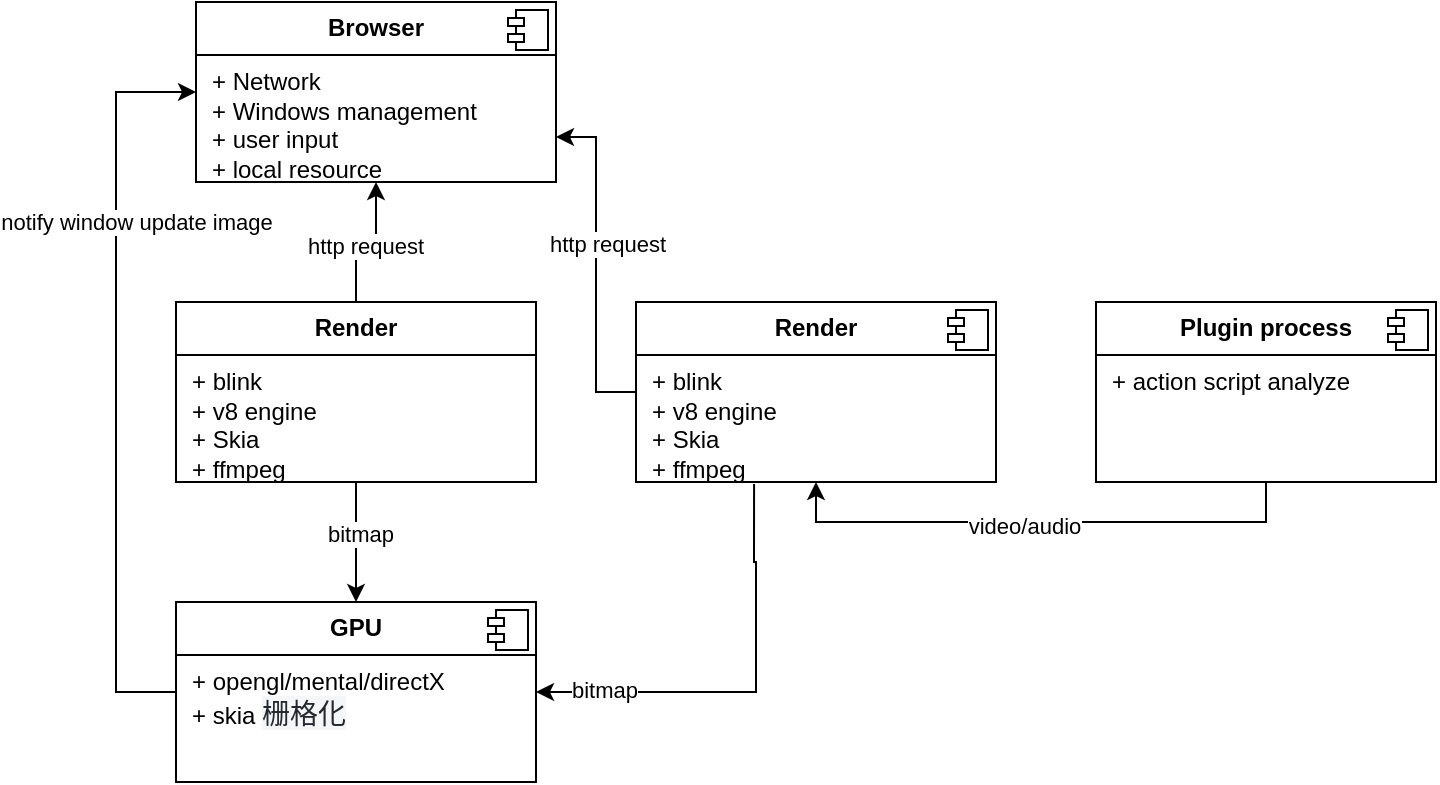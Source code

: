 <mxfile version="24.9.1">
  <diagram name="第 1 页" id="ZOKv0q8nui8k0s3f1DoF">
    <mxGraphModel dx="1026" dy="566" grid="1" gridSize="10" guides="1" tooltips="1" connect="1" arrows="1" fold="1" page="1" pageScale="1" pageWidth="827" pageHeight="1169" math="0" shadow="0">
      <root>
        <mxCell id="0" />
        <mxCell id="1" parent="0" />
        <mxCell id="kjzc6ONVyExZSv5m1NrL-19" value="" style="edgeStyle=orthogonalEdgeStyle;rounded=0;orthogonalLoop=1;jettySize=auto;html=1;" edge="1" parent="1" source="kjzc6ONVyExZSv5m1NrL-2" target="kjzc6ONVyExZSv5m1NrL-8">
          <mxGeometry relative="1" as="geometry" />
        </mxCell>
        <mxCell id="kjzc6ONVyExZSv5m1NrL-21" value="&amp;nbsp;http request" style="edgeLabel;html=1;align=center;verticalAlign=middle;resizable=0;points=[];" vertex="1" connectable="0" parent="kjzc6ONVyExZSv5m1NrL-19">
          <mxGeometry x="-0.057" y="-2" relative="1" as="geometry">
            <mxPoint as="offset" />
          </mxGeometry>
        </mxCell>
        <mxCell id="kjzc6ONVyExZSv5m1NrL-23" value="" style="edgeStyle=orthogonalEdgeStyle;rounded=0;orthogonalLoop=1;jettySize=auto;html=1;" edge="1" parent="1" source="kjzc6ONVyExZSv5m1NrL-2" target="kjzc6ONVyExZSv5m1NrL-4">
          <mxGeometry relative="1" as="geometry" />
        </mxCell>
        <mxCell id="kjzc6ONVyExZSv5m1NrL-26" value="bitmap" style="edgeLabel;html=1;align=center;verticalAlign=middle;resizable=0;points=[];" vertex="1" connectable="0" parent="kjzc6ONVyExZSv5m1NrL-23">
          <mxGeometry x="-0.133" y="2" relative="1" as="geometry">
            <mxPoint as="offset" />
          </mxGeometry>
        </mxCell>
        <mxCell id="kjzc6ONVyExZSv5m1NrL-2" value="&lt;p style=&quot;margin:0px;margin-top:6px;text-align:center;&quot;&gt;&lt;b&gt;Render&lt;/b&gt;&lt;/p&gt;&lt;hr size=&quot;1&quot; style=&quot;border-style:solid;&quot;&gt;&lt;p style=&quot;margin:0px;margin-left:8px;&quot;&gt;+ blink&lt;br&gt;+ v8 engine&lt;/p&gt;&lt;p style=&quot;margin:0px;margin-left:8px;&quot;&gt;+ Skia&lt;/p&gt;&lt;p style=&quot;margin:0px;margin-left:8px;&quot;&gt;+ ffmpeg&lt;/p&gt;" style="align=left;overflow=fill;html=1;dropTarget=0;whiteSpace=wrap;" vertex="1" parent="1">
          <mxGeometry x="130" y="180" width="180" height="90" as="geometry" />
        </mxCell>
        <mxCell id="kjzc6ONVyExZSv5m1NrL-17" style="edgeStyle=orthogonalEdgeStyle;rounded=0;orthogonalLoop=1;jettySize=auto;html=1;entryX=0;entryY=0.5;entryDx=0;entryDy=0;exitX=0;exitY=0.5;exitDx=0;exitDy=0;" edge="1" parent="1" source="kjzc6ONVyExZSv5m1NrL-4" target="kjzc6ONVyExZSv5m1NrL-8">
          <mxGeometry relative="1" as="geometry">
            <mxPoint x="80" y="130" as="targetPoint" />
            <Array as="points">
              <mxPoint x="100" y="375" />
              <mxPoint x="100" y="75" />
            </Array>
          </mxGeometry>
        </mxCell>
        <mxCell id="kjzc6ONVyExZSv5m1NrL-18" value="notify window update image" style="edgeLabel;html=1;align=center;verticalAlign=middle;resizable=0;points=[];" vertex="1" connectable="0" parent="kjzc6ONVyExZSv5m1NrL-17">
          <mxGeometry x="-0.206" y="1" relative="1" as="geometry">
            <mxPoint x="11" y="-118" as="offset" />
          </mxGeometry>
        </mxCell>
        <mxCell id="kjzc6ONVyExZSv5m1NrL-4" value="&lt;p style=&quot;margin:0px;margin-top:6px;text-align:center;&quot;&gt;&lt;b&gt;GPU&lt;/b&gt;&lt;/p&gt;&lt;hr size=&quot;1&quot; style=&quot;border-style:solid;&quot;&gt;&lt;p style=&quot;margin:0px;margin-left:8px;&quot;&gt;+ opengl/mental/directX&lt;br&gt;+ skia&amp;nbsp;&lt;span style=&quot;background-color: rgb(244, 246, 248); color: rgb(36, 41, 47); font-family: -apple-system, &amp;quot;system-ui&amp;quot;, &amp;quot;Segoe UI&amp;quot;, &amp;quot;Noto Sans&amp;quot;, Helvetica, Arial, sans-serif, &amp;quot;Apple Color Emoji&amp;quot;, &amp;quot;Segoe UI Emoji&amp;quot;; font-size: 14px; white-space-collapse: preserve;&quot;&gt;栅格化&lt;/span&gt;&lt;/p&gt;" style="align=left;overflow=fill;html=1;dropTarget=0;whiteSpace=wrap;" vertex="1" parent="1">
          <mxGeometry x="130" y="330" width="180" height="90" as="geometry" />
        </mxCell>
        <mxCell id="kjzc6ONVyExZSv5m1NrL-5" value="" style="shape=component;jettyWidth=8;jettyHeight=4;" vertex="1" parent="kjzc6ONVyExZSv5m1NrL-4">
          <mxGeometry x="1" width="20" height="20" relative="1" as="geometry">
            <mxPoint x="-24" y="4" as="offset" />
          </mxGeometry>
        </mxCell>
        <mxCell id="kjzc6ONVyExZSv5m1NrL-20" style="edgeStyle=orthogonalEdgeStyle;rounded=0;orthogonalLoop=1;jettySize=auto;html=1;entryX=1;entryY=0.75;entryDx=0;entryDy=0;" edge="1" parent="1" source="kjzc6ONVyExZSv5m1NrL-6" target="kjzc6ONVyExZSv5m1NrL-8">
          <mxGeometry relative="1" as="geometry" />
        </mxCell>
        <mxCell id="kjzc6ONVyExZSv5m1NrL-22" value="&amp;nbsp;http request" style="edgeLabel;html=1;align=center;verticalAlign=middle;resizable=0;points=[];" vertex="1" connectable="0" parent="kjzc6ONVyExZSv5m1NrL-20">
          <mxGeometry x="0.122" y="-4" relative="1" as="geometry">
            <mxPoint as="offset" />
          </mxGeometry>
        </mxCell>
        <mxCell id="kjzc6ONVyExZSv5m1NrL-24" value="" style="edgeStyle=orthogonalEdgeStyle;rounded=0;orthogonalLoop=1;jettySize=auto;html=1;entryX=1;entryY=0.5;entryDx=0;entryDy=0;exitX=0.328;exitY=1.011;exitDx=0;exitDy=0;exitPerimeter=0;" edge="1" parent="1" source="kjzc6ONVyExZSv5m1NrL-6" target="kjzc6ONVyExZSv5m1NrL-4">
          <mxGeometry relative="1" as="geometry">
            <mxPoint x="420" y="310" as="sourcePoint" />
            <mxPoint x="340" y="350" as="targetPoint" />
            <Array as="points">
              <mxPoint x="419" y="310" />
              <mxPoint x="420" y="310" />
              <mxPoint x="420" y="375" />
            </Array>
          </mxGeometry>
        </mxCell>
        <mxCell id="kjzc6ONVyExZSv5m1NrL-25" value="bitmap" style="edgeLabel;html=1;align=center;verticalAlign=middle;resizable=0;points=[];" vertex="1" connectable="0" parent="kjzc6ONVyExZSv5m1NrL-24">
          <mxGeometry x="0.684" y="-1" relative="1" as="geometry">
            <mxPoint as="offset" />
          </mxGeometry>
        </mxCell>
        <mxCell id="kjzc6ONVyExZSv5m1NrL-6" value="&lt;p style=&quot;margin:0px;margin-top:6px;text-align:center;&quot;&gt;&lt;b&gt;Render&lt;/b&gt;&lt;/p&gt;&lt;hr size=&quot;1&quot; style=&quot;border-style:solid;&quot;&gt;&lt;p style=&quot;margin:0px;margin-left:8px;&quot;&gt;+ blink&lt;br&gt;+ v8 engine&lt;/p&gt;&lt;p style=&quot;margin:0px;margin-left:8px;&quot;&gt;+ Skia&lt;/p&gt;&lt;p style=&quot;margin:0px;margin-left:8px;&quot;&gt;+ ffmpeg&lt;/p&gt;" style="align=left;overflow=fill;html=1;dropTarget=0;whiteSpace=wrap;" vertex="1" parent="1">
          <mxGeometry x="360" y="180" width="180" height="90" as="geometry" />
        </mxCell>
        <mxCell id="kjzc6ONVyExZSv5m1NrL-7" value="" style="shape=component;jettyWidth=8;jettyHeight=4;" vertex="1" parent="kjzc6ONVyExZSv5m1NrL-6">
          <mxGeometry x="1" width="20" height="20" relative="1" as="geometry">
            <mxPoint x="-24" y="4" as="offset" />
          </mxGeometry>
        </mxCell>
        <mxCell id="kjzc6ONVyExZSv5m1NrL-8" value="&lt;p style=&quot;margin:0px;margin-top:6px;text-align:center;&quot;&gt;&lt;b&gt;Browser&lt;/b&gt;&lt;/p&gt;&lt;hr size=&quot;1&quot; style=&quot;border-style:solid;&quot;&gt;&lt;p style=&quot;margin:0px;margin-left:8px;&quot;&gt;+ Network&lt;br&gt;+ Windows management&lt;/p&gt;&lt;p style=&quot;margin:0px;margin-left:8px;&quot;&gt;+ user input&lt;/p&gt;&lt;p style=&quot;margin:0px;margin-left:8px;&quot;&gt;+ local resource&lt;/p&gt;" style="align=left;overflow=fill;html=1;dropTarget=0;whiteSpace=wrap;" vertex="1" parent="1">
          <mxGeometry x="140" y="30" width="180" height="90" as="geometry" />
        </mxCell>
        <mxCell id="kjzc6ONVyExZSv5m1NrL-9" value="" style="shape=component;jettyWidth=8;jettyHeight=4;" vertex="1" parent="kjzc6ONVyExZSv5m1NrL-8">
          <mxGeometry x="1" width="20" height="20" relative="1" as="geometry">
            <mxPoint x="-24" y="4" as="offset" />
          </mxGeometry>
        </mxCell>
        <mxCell id="kjzc6ONVyExZSv5m1NrL-15" style="edgeStyle=orthogonalEdgeStyle;rounded=0;orthogonalLoop=1;jettySize=auto;html=1;exitX=0.5;exitY=1;exitDx=0;exitDy=0;entryX=0.5;entryY=1;entryDx=0;entryDy=0;" edge="1" parent="1" source="kjzc6ONVyExZSv5m1NrL-12" target="kjzc6ONVyExZSv5m1NrL-6">
          <mxGeometry relative="1" as="geometry" />
        </mxCell>
        <mxCell id="kjzc6ONVyExZSv5m1NrL-16" value="video/audio" style="edgeLabel;html=1;align=center;verticalAlign=middle;resizable=0;points=[];" vertex="1" connectable="0" parent="kjzc6ONVyExZSv5m1NrL-15">
          <mxGeometry x="-0.292" y="2" relative="1" as="geometry">
            <mxPoint x="-47" as="offset" />
          </mxGeometry>
        </mxCell>
        <mxCell id="kjzc6ONVyExZSv5m1NrL-12" value="&lt;p style=&quot;margin:0px;margin-top:6px;text-align:center;&quot;&gt;&lt;b&gt;Plugin process&lt;/b&gt;&lt;/p&gt;&lt;hr size=&quot;1&quot; style=&quot;border-style:solid;&quot;&gt;&lt;p style=&quot;margin:0px;margin-left:8px;&quot;&gt;+ action script analyze&lt;/p&gt;" style="align=left;overflow=fill;html=1;dropTarget=0;whiteSpace=wrap;" vertex="1" parent="1">
          <mxGeometry x="590" y="180" width="170" height="90" as="geometry" />
        </mxCell>
        <mxCell id="kjzc6ONVyExZSv5m1NrL-13" value="" style="shape=component;jettyWidth=8;jettyHeight=4;" vertex="1" parent="kjzc6ONVyExZSv5m1NrL-12">
          <mxGeometry x="1" width="20" height="20" relative="1" as="geometry">
            <mxPoint x="-24" y="4" as="offset" />
          </mxGeometry>
        </mxCell>
      </root>
    </mxGraphModel>
  </diagram>
</mxfile>

